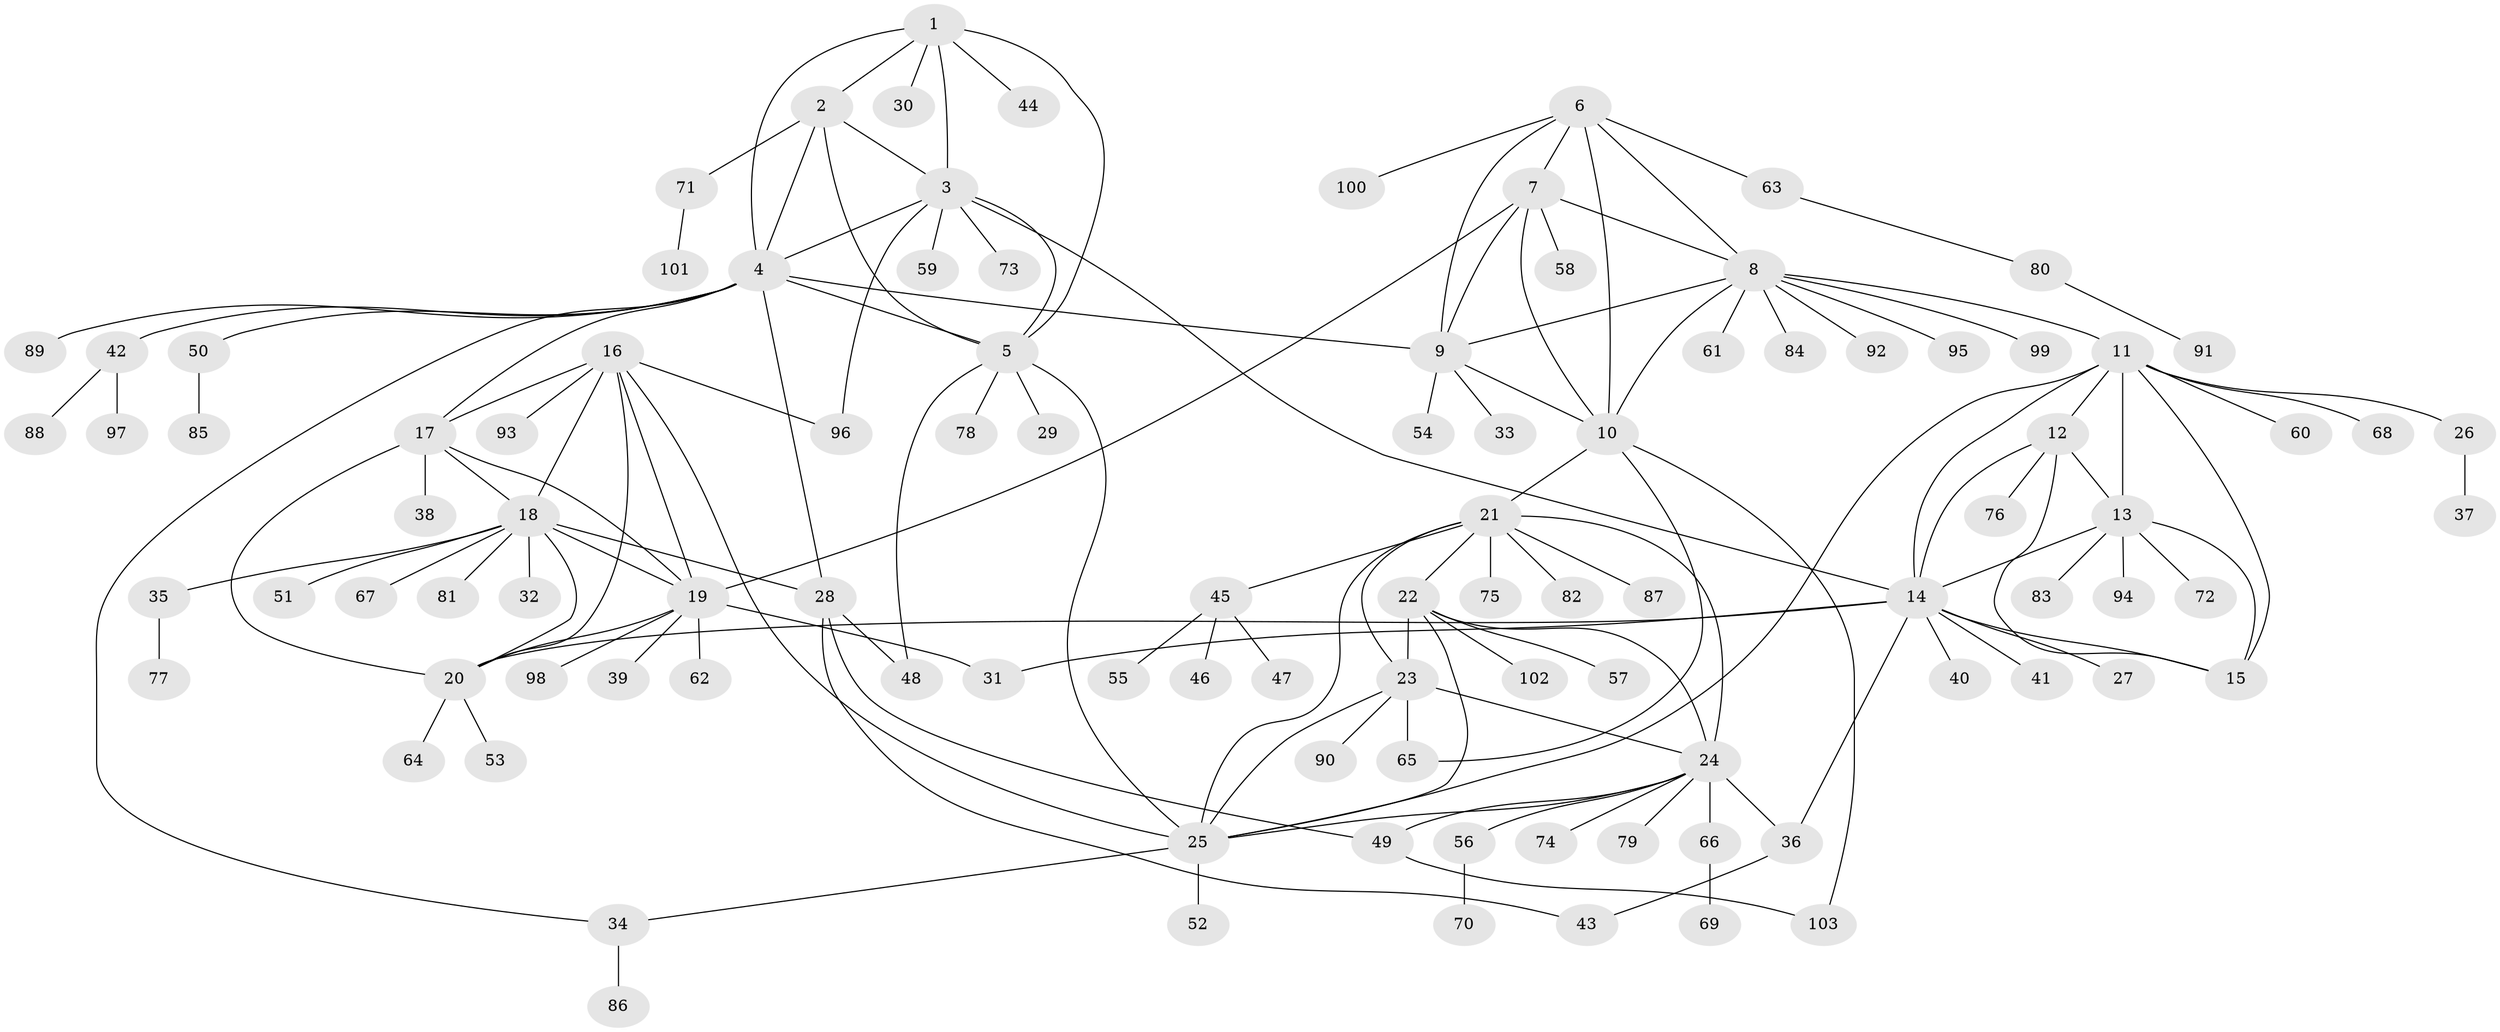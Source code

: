 // Generated by graph-tools (version 1.1) at 2025/11/02/27/25 16:11:37]
// undirected, 103 vertices, 148 edges
graph export_dot {
graph [start="1"]
  node [color=gray90,style=filled];
  1;
  2;
  3;
  4;
  5;
  6;
  7;
  8;
  9;
  10;
  11;
  12;
  13;
  14;
  15;
  16;
  17;
  18;
  19;
  20;
  21;
  22;
  23;
  24;
  25;
  26;
  27;
  28;
  29;
  30;
  31;
  32;
  33;
  34;
  35;
  36;
  37;
  38;
  39;
  40;
  41;
  42;
  43;
  44;
  45;
  46;
  47;
  48;
  49;
  50;
  51;
  52;
  53;
  54;
  55;
  56;
  57;
  58;
  59;
  60;
  61;
  62;
  63;
  64;
  65;
  66;
  67;
  68;
  69;
  70;
  71;
  72;
  73;
  74;
  75;
  76;
  77;
  78;
  79;
  80;
  81;
  82;
  83;
  84;
  85;
  86;
  87;
  88;
  89;
  90;
  91;
  92;
  93;
  94;
  95;
  96;
  97;
  98;
  99;
  100;
  101;
  102;
  103;
  1 -- 2;
  1 -- 3;
  1 -- 4;
  1 -- 5;
  1 -- 30;
  1 -- 44;
  2 -- 3;
  2 -- 4;
  2 -- 5;
  2 -- 71;
  3 -- 4;
  3 -- 5;
  3 -- 14;
  3 -- 59;
  3 -- 73;
  3 -- 96;
  4 -- 5;
  4 -- 9;
  4 -- 17;
  4 -- 28;
  4 -- 34;
  4 -- 42;
  4 -- 50;
  4 -- 89;
  5 -- 25;
  5 -- 29;
  5 -- 48;
  5 -- 78;
  6 -- 7;
  6 -- 8;
  6 -- 9;
  6 -- 10;
  6 -- 63;
  6 -- 100;
  7 -- 8;
  7 -- 9;
  7 -- 10;
  7 -- 19;
  7 -- 58;
  8 -- 9;
  8 -- 10;
  8 -- 11;
  8 -- 61;
  8 -- 84;
  8 -- 92;
  8 -- 95;
  8 -- 99;
  9 -- 10;
  9 -- 33;
  9 -- 54;
  10 -- 21;
  10 -- 65;
  10 -- 103;
  11 -- 12;
  11 -- 13;
  11 -- 14;
  11 -- 15;
  11 -- 25;
  11 -- 26;
  11 -- 60;
  11 -- 68;
  12 -- 13;
  12 -- 14;
  12 -- 15;
  12 -- 76;
  13 -- 14;
  13 -- 15;
  13 -- 72;
  13 -- 83;
  13 -- 94;
  14 -- 15;
  14 -- 20;
  14 -- 27;
  14 -- 31;
  14 -- 36;
  14 -- 40;
  14 -- 41;
  16 -- 17;
  16 -- 18;
  16 -- 19;
  16 -- 20;
  16 -- 25;
  16 -- 93;
  16 -- 96;
  17 -- 18;
  17 -- 19;
  17 -- 20;
  17 -- 38;
  18 -- 19;
  18 -- 20;
  18 -- 28;
  18 -- 32;
  18 -- 35;
  18 -- 51;
  18 -- 67;
  18 -- 81;
  19 -- 20;
  19 -- 31;
  19 -- 39;
  19 -- 62;
  19 -- 98;
  20 -- 53;
  20 -- 64;
  21 -- 22;
  21 -- 23;
  21 -- 24;
  21 -- 25;
  21 -- 45;
  21 -- 75;
  21 -- 82;
  21 -- 87;
  22 -- 23;
  22 -- 24;
  22 -- 25;
  22 -- 57;
  22 -- 102;
  23 -- 24;
  23 -- 25;
  23 -- 65;
  23 -- 90;
  24 -- 25;
  24 -- 36;
  24 -- 49;
  24 -- 56;
  24 -- 66;
  24 -- 74;
  24 -- 79;
  25 -- 34;
  25 -- 52;
  26 -- 37;
  28 -- 43;
  28 -- 48;
  28 -- 49;
  34 -- 86;
  35 -- 77;
  36 -- 43;
  42 -- 88;
  42 -- 97;
  45 -- 46;
  45 -- 47;
  45 -- 55;
  49 -- 103;
  50 -- 85;
  56 -- 70;
  63 -- 80;
  66 -- 69;
  71 -- 101;
  80 -- 91;
}
